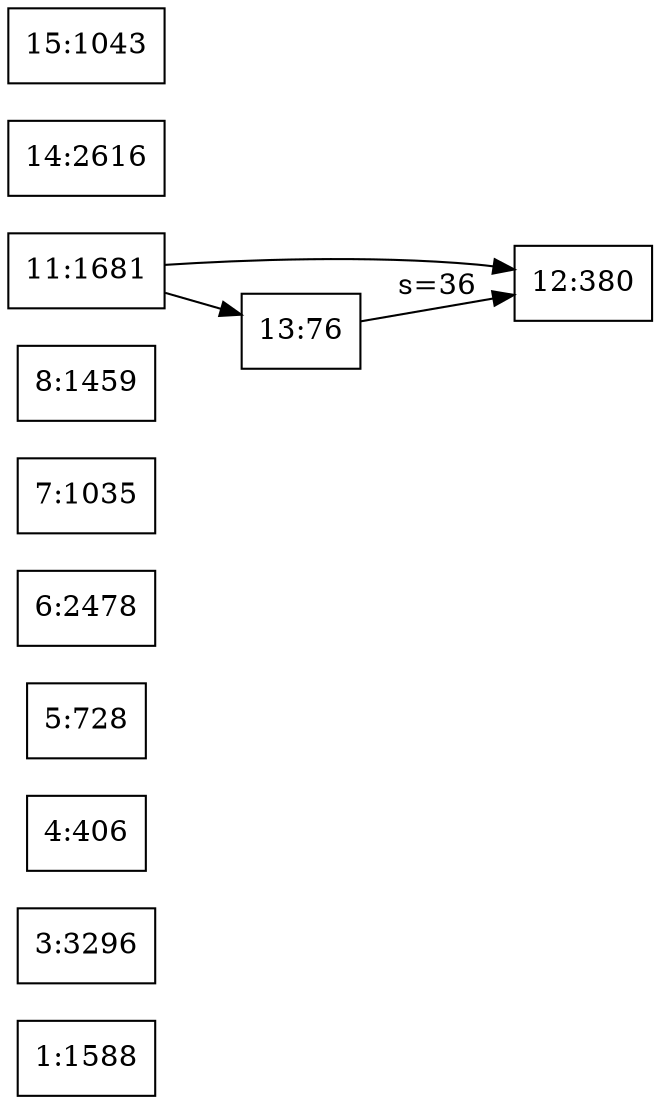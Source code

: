 digraph g { 
	rankdir = LR 
	1 [shape=box, label="1:1588"] 
	3 [shape=box, label="3:3296"] 
	4 [shape=box, label="4:406"] 
	5 [shape=box, label="5:728"] 
	6 [shape=box, label="6:2478"] 
	7 [shape=box, label="7:1035"] 
	8 [shape=box, label="8:1459"] 
	11 [shape=box, label="11:1681"] 
	11 -> 12
	11 -> 13
	12 [shape=box, label="12:380"] 
	13 [shape=box, label="13:76"] 
	13 -> 12 [label="s=36"] 
	14 [shape=box, label="14:2616"] 
	15 [shape=box, label="15:1043"] 
} 
